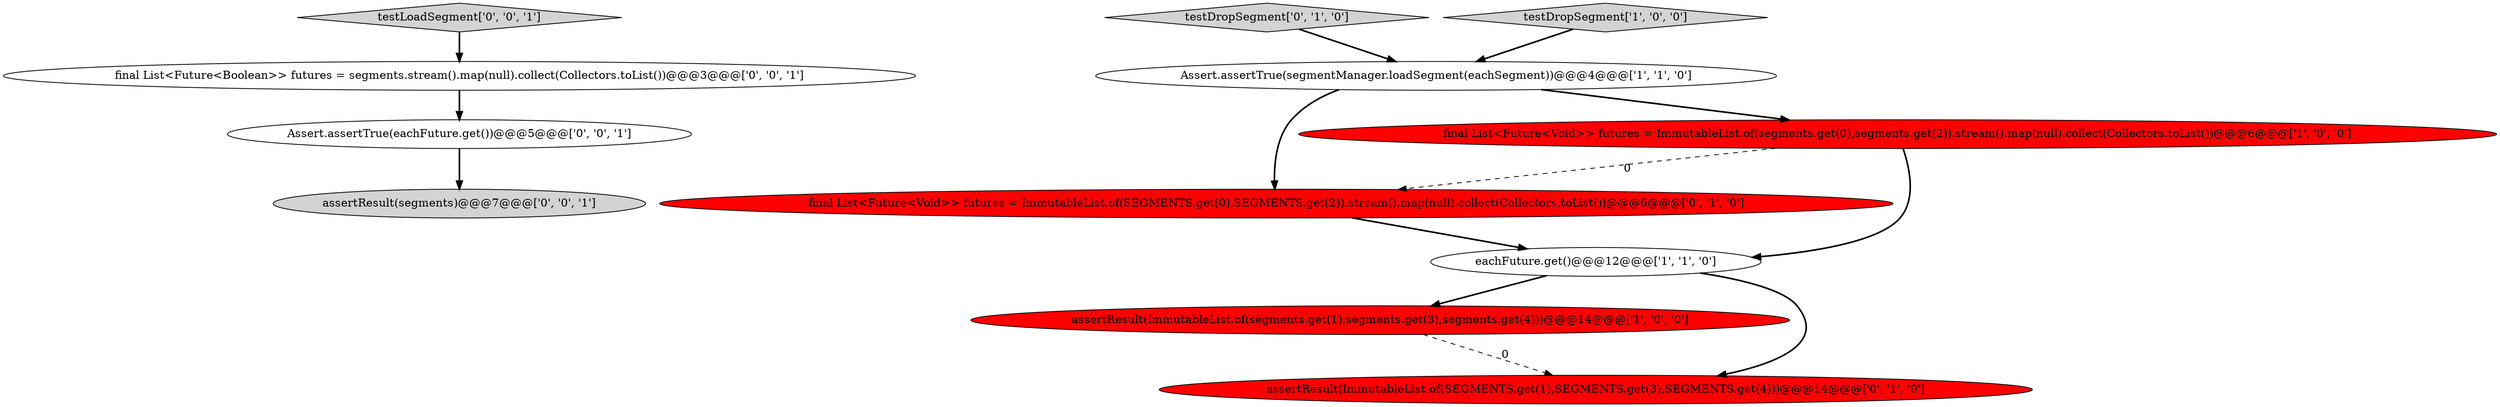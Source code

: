 digraph {
11 [style = filled, label = "final List<Future<Boolean>> futures = segments.stream().map(null).collect(Collectors.toList())@@@3@@@['0', '0', '1']", fillcolor = white, shape = ellipse image = "AAA0AAABBB3BBB"];
10 [style = filled, label = "testLoadSegment['0', '0', '1']", fillcolor = lightgray, shape = diamond image = "AAA0AAABBB3BBB"];
5 [style = filled, label = "final List<Future<Void>> futures = ImmutableList.of(SEGMENTS.get(0),SEGMENTS.get(2)).stream().map(null).collect(Collectors.toList())@@@6@@@['0', '1', '0']", fillcolor = red, shape = ellipse image = "AAA1AAABBB2BBB"];
4 [style = filled, label = "final List<Future<Void>> futures = ImmutableList.of(segments.get(0),segments.get(2)).stream().map(null).collect(Collectors.toList())@@@6@@@['1', '0', '0']", fillcolor = red, shape = ellipse image = "AAA1AAABBB1BBB"];
1 [style = filled, label = "eachFuture.get()@@@12@@@['1', '1', '0']", fillcolor = white, shape = ellipse image = "AAA0AAABBB1BBB"];
6 [style = filled, label = "testDropSegment['0', '1', '0']", fillcolor = lightgray, shape = diamond image = "AAA0AAABBB2BBB"];
2 [style = filled, label = "testDropSegment['1', '0', '0']", fillcolor = lightgray, shape = diamond image = "AAA0AAABBB1BBB"];
9 [style = filled, label = "assertResult(segments)@@@7@@@['0', '0', '1']", fillcolor = lightgray, shape = ellipse image = "AAA0AAABBB3BBB"];
0 [style = filled, label = "Assert.assertTrue(segmentManager.loadSegment(eachSegment))@@@4@@@['1', '1', '0']", fillcolor = white, shape = ellipse image = "AAA0AAABBB1BBB"];
3 [style = filled, label = "assertResult(ImmutableList.of(segments.get(1),segments.get(3),segments.get(4)))@@@14@@@['1', '0', '0']", fillcolor = red, shape = ellipse image = "AAA1AAABBB1BBB"];
8 [style = filled, label = "Assert.assertTrue(eachFuture.get())@@@5@@@['0', '0', '1']", fillcolor = white, shape = ellipse image = "AAA0AAABBB3BBB"];
7 [style = filled, label = "assertResult(ImmutableList.of(SEGMENTS.get(1),SEGMENTS.get(3),SEGMENTS.get(4)))@@@14@@@['0', '1', '0']", fillcolor = red, shape = ellipse image = "AAA1AAABBB2BBB"];
1->3 [style = bold, label=""];
4->5 [style = dashed, label="0"];
11->8 [style = bold, label=""];
5->1 [style = bold, label=""];
4->1 [style = bold, label=""];
2->0 [style = bold, label=""];
6->0 [style = bold, label=""];
0->4 [style = bold, label=""];
3->7 [style = dashed, label="0"];
1->7 [style = bold, label=""];
0->5 [style = bold, label=""];
8->9 [style = bold, label=""];
10->11 [style = bold, label=""];
}
